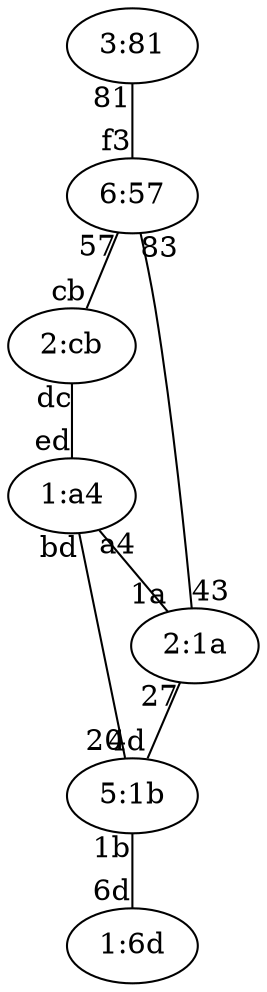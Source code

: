 graph{
	"3:81" -- "6:57" [headlabel="f3", taillabel="81"]
	"6:57" -- "2:cb" [headlabel="cb", taillabel="57"]
	"2:cb" -- "1:a4" [headlabel="ed", taillabel="dc"]
	"1:a4" -- "2:1a" [headlabel="1a", taillabel="a4"]
	"2:1a" -- "5:1b" [headlabel="4d", taillabel="27"]
	"5:1b" -- "1:6d" [headlabel="6d", taillabel="1b"]
	"6:57" -- "2:1a" [headlabel="43", taillabel="83"]
	"5:1b" -- "1:a4" [headlabel="bd", taillabel="20"]
}